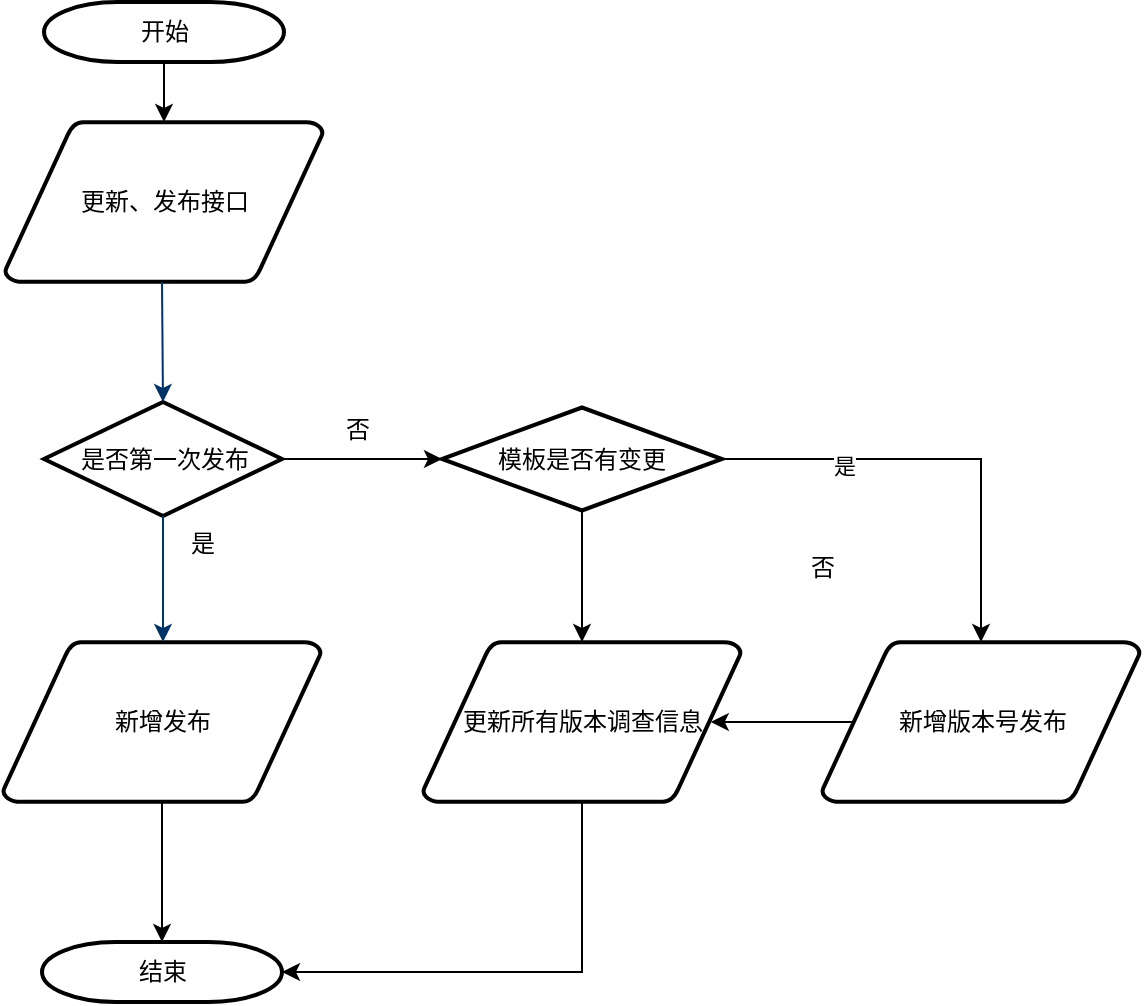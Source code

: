 <mxfile version="21.6.9" type="github">
  <diagram id="6a731a19-8d31-9384-78a2-239565b7b9f0" name="Page-1">
    <mxGraphModel dx="1194" dy="720" grid="1" gridSize="10" guides="1" tooltips="1" connect="1" arrows="1" fold="1" page="1" pageScale="1" pageWidth="1169" pageHeight="827" background="none" math="0" shadow="0">
      <root>
        <mxCell id="0" />
        <mxCell id="1" parent="0" />
        <mxCell id="WVRgkFCHE4ahHa4Yw1o3-71" style="edgeStyle=orthogonalEdgeStyle;rounded=0;orthogonalLoop=1;jettySize=auto;html=1;exitX=0.5;exitY=1;exitDx=0;exitDy=0;exitPerimeter=0;entryX=0.5;entryY=0;entryDx=0;entryDy=0;entryPerimeter=0;" edge="1" parent="1" source="2" target="3">
          <mxGeometry relative="1" as="geometry" />
        </mxCell>
        <mxCell id="2" value="开始" style="shape=mxgraph.flowchart.terminator;strokeWidth=2;gradientColor=none;gradientDirection=north;fontStyle=0;html=1;" parent="1" vertex="1">
          <mxGeometry x="261" y="190" width="120" height="30" as="geometry" />
        </mxCell>
        <mxCell id="3" value="更新、发布接口" style="shape=mxgraph.flowchart.data;strokeWidth=2;gradientColor=none;gradientDirection=north;fontStyle=0;html=1;" parent="1" vertex="1">
          <mxGeometry x="241.5" y="250" width="159" height="80" as="geometry" />
        </mxCell>
        <mxCell id="WVRgkFCHE4ahHa4Yw1o3-55" style="edgeStyle=orthogonalEdgeStyle;rounded=0;orthogonalLoop=1;jettySize=auto;html=1;" edge="1" parent="1" source="4" target="40">
          <mxGeometry relative="1" as="geometry" />
        </mxCell>
        <mxCell id="4" value="新增发布" style="shape=mxgraph.flowchart.data;strokeWidth=2;gradientColor=none;gradientDirection=north;fontStyle=0;html=1;" parent="1" vertex="1">
          <mxGeometry x="240.5" y="510" width="159" height="80" as="geometry" />
        </mxCell>
        <mxCell id="WVRgkFCHE4ahHa4Yw1o3-59" style="edgeStyle=orthogonalEdgeStyle;rounded=0;orthogonalLoop=1;jettySize=auto;html=1;entryX=0;entryY=0.5;entryDx=0;entryDy=0;entryPerimeter=0;" edge="1" parent="1" source="6" target="WVRgkFCHE4ahHa4Yw1o3-56">
          <mxGeometry relative="1" as="geometry" />
        </mxCell>
        <mxCell id="6" value="是否第一次发布" style="shape=mxgraph.flowchart.decision;strokeWidth=2;gradientColor=none;gradientDirection=north;fontStyle=0;html=1;" parent="1" vertex="1">
          <mxGeometry x="261" y="390" width="119" height="57" as="geometry" />
        </mxCell>
        <mxCell id="9" style="entryX=0.5;entryY=0;entryPerimeter=0;fontStyle=1;strokeColor=#003366;strokeWidth=1;html=1;" parent="1" target="6" edge="1">
          <mxGeometry relative="1" as="geometry">
            <mxPoint x="320" y="330" as="sourcePoint" />
          </mxGeometry>
        </mxCell>
        <mxCell id="11" value="否" style="text;fontStyle=0;html=1;strokeColor=none;gradientColor=none;fillColor=none;strokeWidth=2;" parent="1" vertex="1">
          <mxGeometry x="410" y="390" width="40" height="26" as="geometry" />
        </mxCell>
        <mxCell id="12" value="" style="edgeStyle=elbowEdgeStyle;elbow=horizontal;fontColor=#001933;fontStyle=1;strokeColor=#003366;strokeWidth=1;html=1;" parent="1" source="6" target="4" edge="1">
          <mxGeometry width="100" height="100" as="geometry">
            <mxPoint y="100" as="sourcePoint" />
            <mxPoint x="100" as="targetPoint" />
          </mxGeometry>
        </mxCell>
        <mxCell id="14" value="是" style="text;fontStyle=0;html=1;strokeColor=none;gradientColor=none;fillColor=none;strokeWidth=2;align=center;" parent="1" vertex="1">
          <mxGeometry x="320" y="447" width="40" height="26" as="geometry" />
        </mxCell>
        <mxCell id="40" value="结束" style="shape=mxgraph.flowchart.terminator;strokeWidth=2;gradientColor=none;gradientDirection=north;fontStyle=0;html=1;" parent="1" vertex="1">
          <mxGeometry x="260" y="660" width="120" height="30" as="geometry" />
        </mxCell>
        <mxCell id="WVRgkFCHE4ahHa4Yw1o3-62" style="edgeStyle=orthogonalEdgeStyle;rounded=0;orthogonalLoop=1;jettySize=auto;html=1;entryX=0.5;entryY=0;entryDx=0;entryDy=0;entryPerimeter=0;" edge="1" parent="1" source="WVRgkFCHE4ahHa4Yw1o3-56" target="WVRgkFCHE4ahHa4Yw1o3-61">
          <mxGeometry relative="1" as="geometry" />
        </mxCell>
        <mxCell id="WVRgkFCHE4ahHa4Yw1o3-67" style="edgeStyle=orthogonalEdgeStyle;rounded=0;orthogonalLoop=1;jettySize=auto;html=1;entryX=0.5;entryY=0;entryDx=0;entryDy=0;entryPerimeter=0;" edge="1" parent="1" source="WVRgkFCHE4ahHa4Yw1o3-56" target="WVRgkFCHE4ahHa4Yw1o3-66">
          <mxGeometry relative="1" as="geometry" />
        </mxCell>
        <mxCell id="WVRgkFCHE4ahHa4Yw1o3-69" value="是" style="edgeLabel;html=1;align=center;verticalAlign=middle;resizable=0;points=[];" vertex="1" connectable="0" parent="WVRgkFCHE4ahHa4Yw1o3-67">
          <mxGeometry x="-0.446" y="-3" relative="1" as="geometry">
            <mxPoint as="offset" />
          </mxGeometry>
        </mxCell>
        <mxCell id="WVRgkFCHE4ahHa4Yw1o3-56" value="模板是否有变更" style="strokeWidth=2;html=1;shape=mxgraph.flowchart.decision;whiteSpace=wrap;" vertex="1" parent="1">
          <mxGeometry x="460" y="392.75" width="140" height="51.5" as="geometry" />
        </mxCell>
        <mxCell id="WVRgkFCHE4ahHa4Yw1o3-64" style="edgeStyle=orthogonalEdgeStyle;rounded=0;orthogonalLoop=1;jettySize=auto;html=1;entryX=1;entryY=0.5;entryDx=0;entryDy=0;entryPerimeter=0;exitX=0.5;exitY=1;exitDx=0;exitDy=0;exitPerimeter=0;" edge="1" parent="1" source="WVRgkFCHE4ahHa4Yw1o3-61" target="40">
          <mxGeometry relative="1" as="geometry">
            <mxPoint x="630" y="680" as="targetPoint" />
            <Array as="points">
              <mxPoint x="530" y="675" />
            </Array>
          </mxGeometry>
        </mxCell>
        <mxCell id="WVRgkFCHE4ahHa4Yw1o3-61" value="更新所有版本调查信息" style="shape=mxgraph.flowchart.data;strokeWidth=2;gradientColor=none;gradientDirection=north;fontStyle=0;html=1;" vertex="1" parent="1">
          <mxGeometry x="450.5" y="510" width="159" height="80" as="geometry" />
        </mxCell>
        <mxCell id="WVRgkFCHE4ahHa4Yw1o3-63" value="否" style="text;html=1;align=center;verticalAlign=middle;resizable=0;points=[];autosize=1;strokeColor=none;fillColor=none;" vertex="1" parent="1">
          <mxGeometry x="630" y="458" width="40" height="30" as="geometry" />
        </mxCell>
        <mxCell id="WVRgkFCHE4ahHa4Yw1o3-74" style="edgeStyle=orthogonalEdgeStyle;rounded=0;orthogonalLoop=1;jettySize=auto;html=1;exitX=0.095;exitY=0.5;exitDx=0;exitDy=0;exitPerimeter=0;entryX=0.905;entryY=0.5;entryDx=0;entryDy=0;entryPerimeter=0;" edge="1" parent="1" source="WVRgkFCHE4ahHa4Yw1o3-66" target="WVRgkFCHE4ahHa4Yw1o3-61">
          <mxGeometry relative="1" as="geometry" />
        </mxCell>
        <mxCell id="WVRgkFCHE4ahHa4Yw1o3-66" value="新增版本号发布" style="shape=mxgraph.flowchart.data;strokeWidth=2;gradientColor=none;gradientDirection=north;fontStyle=0;html=1;" vertex="1" parent="1">
          <mxGeometry x="650" y="510" width="159" height="80" as="geometry" />
        </mxCell>
      </root>
    </mxGraphModel>
  </diagram>
</mxfile>
